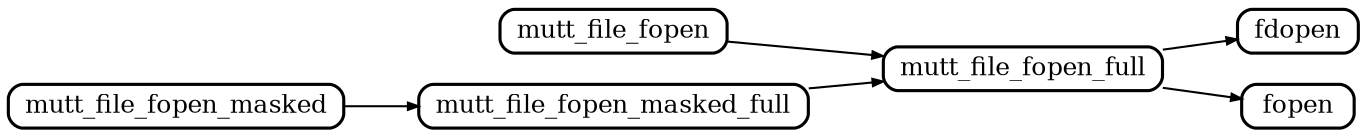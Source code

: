 digraph callgraph {
	graph [
		rankdir="LR"
		nodesep="0.2"
		ranksep="0.5"
		compound="true"
	]

	node [
		shape="Mrecord"
		fontsize="12"
		fillcolor="#ffffff"
		style="filled"
		height="0.2"
		penwidth="1.5"
		color="black"
	]

	edge [
		penwidth="1.0"
		arrowsize="0.5"
	]

	mutt_file_fopen             -> mutt_file_fopen_full
	mutt_file_fopen_full        -> fdopen
	mutt_file_fopen_full        -> fopen
	mutt_file_fopen_masked      -> mutt_file_fopen_masked_full
	mutt_file_fopen_masked_full -> mutt_file_fopen_full

}
